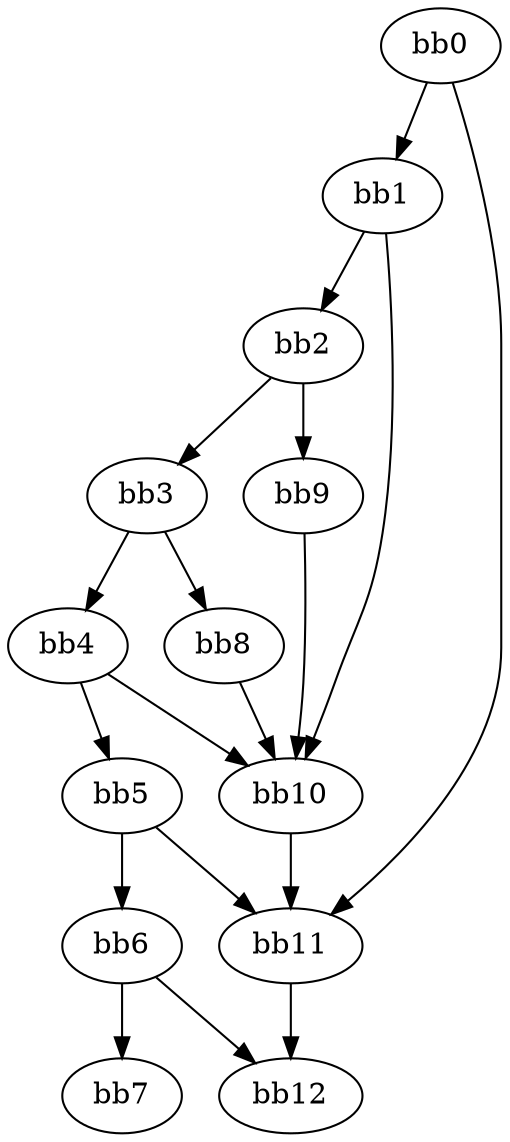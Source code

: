 digraph {
    0 [ label = "bb0\l" ]
    1 [ label = "bb1\l" ]
    2 [ label = "bb2\l" ]
    3 [ label = "bb3\l" ]
    4 [ label = "bb4\l" ]
    5 [ label = "bb5\l" ]
    6 [ label = "bb6\l" ]
    7 [ label = "bb7\l" ]
    8 [ label = "bb8\l" ]
    9 [ label = "bb9\l" ]
    10 [ label = "bb10\l" ]
    11 [ label = "bb11\l" ]
    12 [ label = "bb12\l" ]
    0 -> 1 [ ]
    0 -> 11 [ ]
    1 -> 2 [ ]
    1 -> 10 [ ]
    2 -> 3 [ ]
    2 -> 9 [ ]
    3 -> 4 [ ]
    3 -> 8 [ ]
    4 -> 5 [ ]
    4 -> 10 [ ]
    5 -> 6 [ ]
    5 -> 11 [ ]
    6 -> 7 [ ]
    6 -> 12 [ ]
    8 -> 10 [ ]
    9 -> 10 [ ]
    10 -> 11 [ ]
    11 -> 12 [ ]
}

